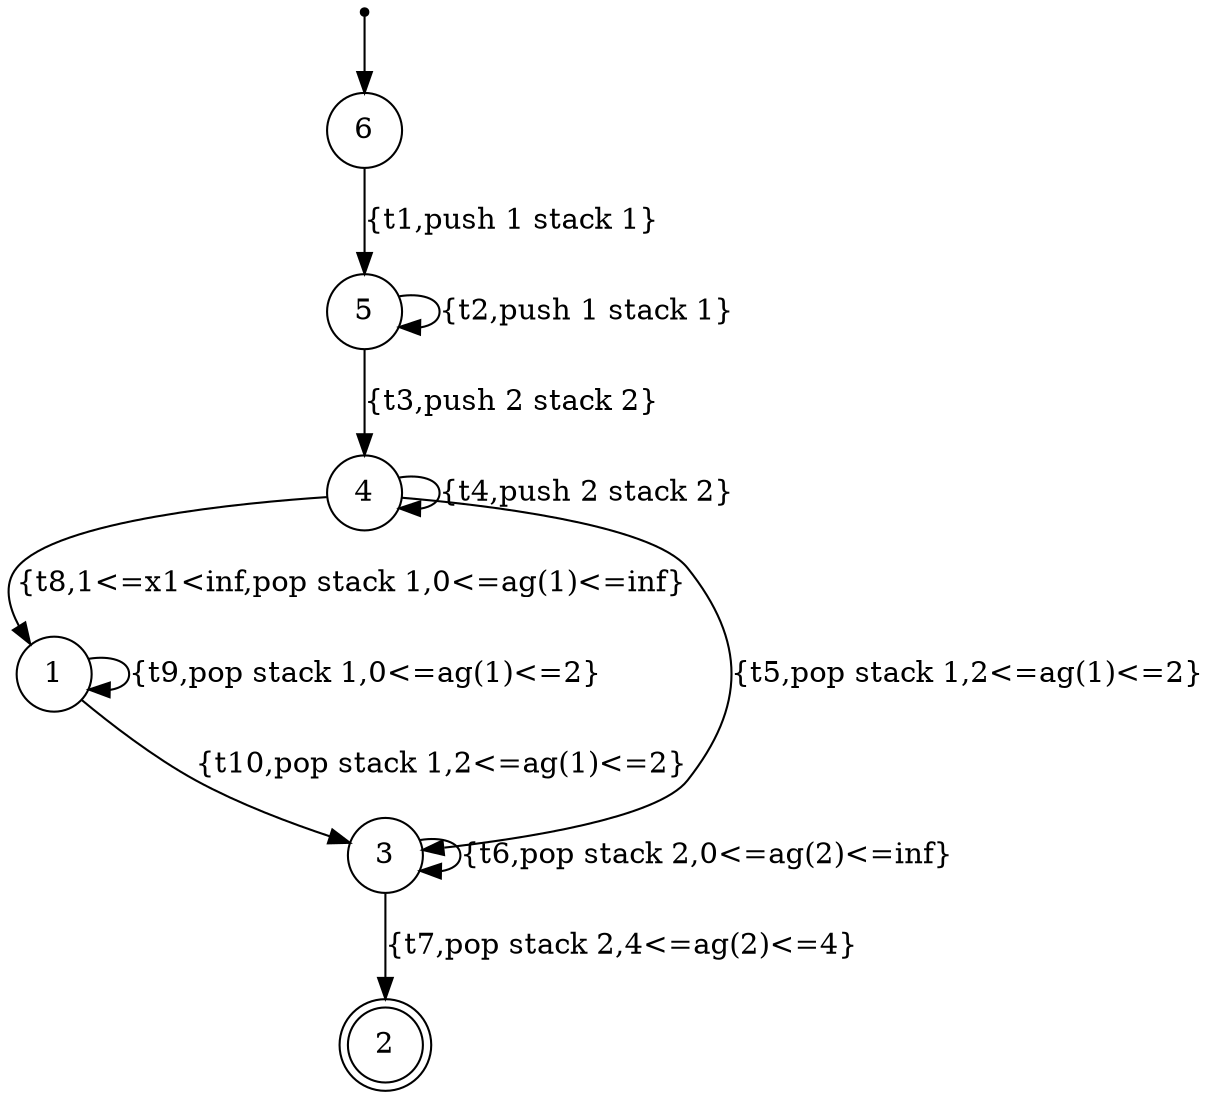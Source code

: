 digraph finite_state_machine {
	node [shape = point ]; qi0;
	node [shape = doublecircle];2;
	node [shape=circle];
	qi0 -> 6;
	5 -> 5 [ label = "{t2,push 1 stack 1}" ];
	1 -> 3 [ label = "{t10,pop stack 1,2<=ag(1)<=2}" ];
	1 -> 1 [ label = "{t9,pop stack 1,0<=ag(1)<=2}" ];
	4 -> 1 [ label = "{t8,1<=x1<inf,pop stack 1,0<=ag(1)<=inf}" ];
	3 -> 2 [ label = "{t7,pop stack 2,4<=ag(2)<=4}" ];
	3 -> 3 [ label = "{t6,pop stack 2,0<=ag(2)<=inf}" ];
	4 -> 4 [ label = "{t4,push 2 stack 2}" ];
	4 -> 3 [ label = "{t5,pop stack 1,2<=ag(1)<=2}" ];
	5 -> 4 [ label = "{t3,push 2 stack 2}" ];
	6 -> 5 [ label = "{t1,push 1 stack 1}" ];
}